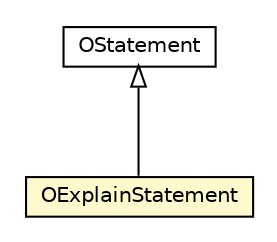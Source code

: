 #!/usr/local/bin/dot
#
# Class diagram 
# Generated by UMLGraph version R5_6-24-gf6e263 (http://www.umlgraph.org/)
#

digraph G {
	edge [fontname="Helvetica",fontsize=10,labelfontname="Helvetica",labelfontsize=10];
	node [fontname="Helvetica",fontsize=10,shape=plaintext];
	nodesep=0.25;
	ranksep=0.5;
	// com.orientechnologies.orient.core.sql.parser.OStatement
	c1721913 [label=<<table title="com.orientechnologies.orient.core.sql.parser.OStatement" border="0" cellborder="1" cellspacing="0" cellpadding="2" port="p" href="./OStatement.html">
		<tr><td><table border="0" cellspacing="0" cellpadding="1">
<tr><td align="center" balign="center"> OStatement </td></tr>
		</table></td></tr>
		</table>>, URL="./OStatement.html", fontname="Helvetica", fontcolor="black", fontsize=10.0];
	// com.orientechnologies.orient.core.sql.parser.OExplainStatement
	c1722014 [label=<<table title="com.orientechnologies.orient.core.sql.parser.OExplainStatement" border="0" cellborder="1" cellspacing="0" cellpadding="2" port="p" bgcolor="lemonChiffon" href="./OExplainStatement.html">
		<tr><td><table border="0" cellspacing="0" cellpadding="1">
<tr><td align="center" balign="center"> OExplainStatement </td></tr>
		</table></td></tr>
		</table>>, URL="./OExplainStatement.html", fontname="Helvetica", fontcolor="black", fontsize=10.0];
	//com.orientechnologies.orient.core.sql.parser.OExplainStatement extends com.orientechnologies.orient.core.sql.parser.OStatement
	c1721913:p -> c1722014:p [dir=back,arrowtail=empty];
}

